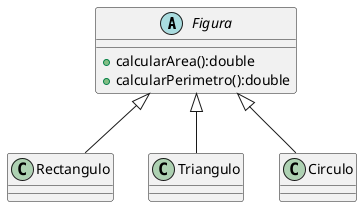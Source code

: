 @startuml superclase 
abstract class Figura {
    +calcularArea():double 
    +calcularPerimetro():double
}

class Rectangulo extends Figura {}
class Triangulo extends Figura {}
class Circulo extends Figura {}
@enduml 